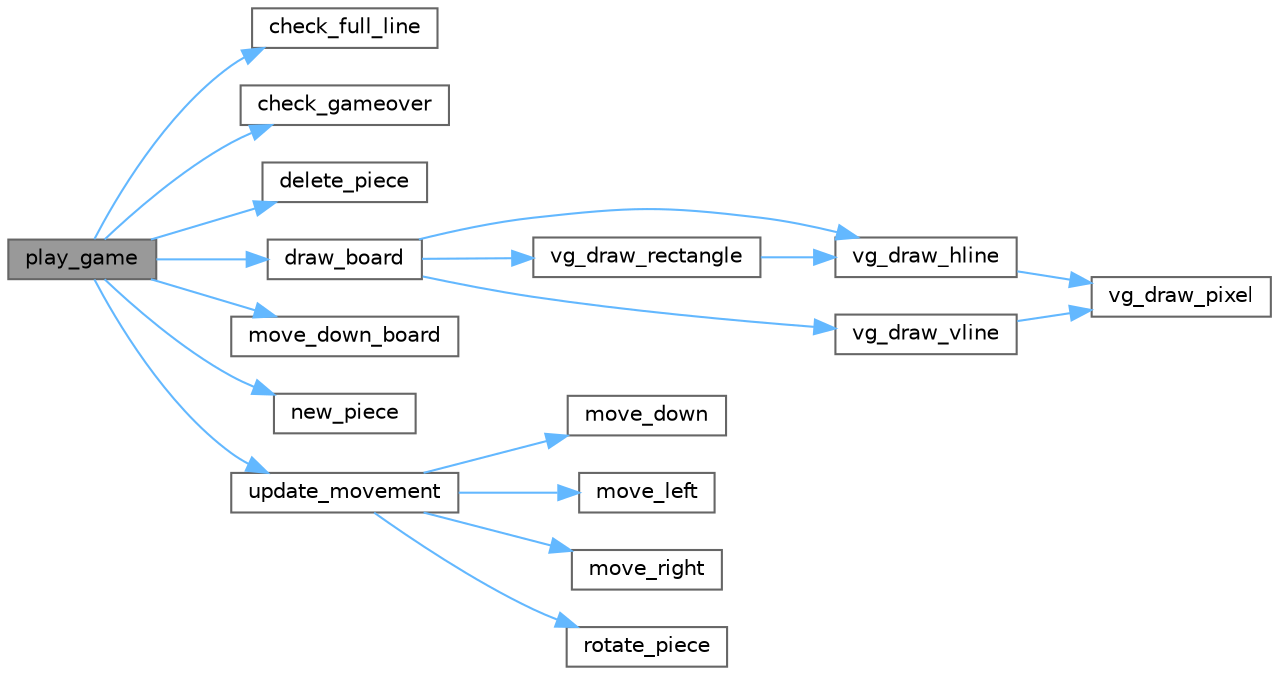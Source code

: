digraph "play_game"
{
 // LATEX_PDF_SIZE
  bgcolor="transparent";
  edge [fontname=Helvetica,fontsize=10,labelfontname=Helvetica,labelfontsize=10];
  node [fontname=Helvetica,fontsize=10,shape=box,height=0.2,width=0.4];
  rankdir="LR";
  Node1 [label="play_game",height=0.2,width=0.4,color="gray40", fillcolor="grey60", style="filled", fontcolor="black",tooltip="Plays the game with the given piece."];
  Node1 -> Node2 [color="steelblue1",style="solid"];
  Node2 [label="check_full_line",height=0.2,width=0.4,color="grey40", fillcolor="white", style="filled",URL="$game_8c.html#ad4d144d757a57a1c36395bf30787dc4b",tooltip="Checks if the board has last line full."];
  Node1 -> Node3 [color="steelblue1",style="solid"];
  Node3 [label="check_gameover",height=0.2,width=0.4,color="grey40", fillcolor="white", style="filled",URL="$game_8c.html#acfa86198675a4906cae7d865aa12cd60",tooltip="Checks for game over in game."];
  Node1 -> Node4 [color="steelblue1",style="solid"];
  Node4 [label="delete_piece",height=0.2,width=0.4,color="grey40", fillcolor="white", style="filled",URL="$board_8c.html#adaa0b31ef3c2e39f979db5f7feb9bd4f",tooltip="Function that frees the memory used by a game piece."];
  Node1 -> Node5 [color="steelblue1",style="solid"];
  Node5 [label="draw_board",height=0.2,width=0.4,color="grey40", fillcolor="white", style="filled",URL="$board_8c.html#a9156ff91f463b226d488145b185ae0c5",tooltip="Function that draws the game board."];
  Node5 -> Node6 [color="steelblue1",style="solid"];
  Node6 [label="vg_draw_hline",height=0.2,width=0.4,color="grey40", fillcolor="white", style="filled",URL="$vbe__graphics_8c.html#a5e5b25bd525250f61f40b9e9f212d5e6",tooltip="Draws a vertical line on the screen."];
  Node6 -> Node7 [color="steelblue1",style="solid"];
  Node7 [label="vg_draw_pixel",height=0.2,width=0.4,color="grey40", fillcolor="white", style="filled",URL="$vbe__graphics_8c.html#a08c498ffeb0a3962e3b7711b57397741",tooltip="Draws a pixel on the screen."];
  Node5 -> Node8 [color="steelblue1",style="solid"];
  Node8 [label="vg_draw_rectangle",height=0.2,width=0.4,color="grey40", fillcolor="white", style="filled",URL="$vbe__graphics_8c.html#a99d2da2559e11200c6b40c469e9977ec",tooltip="Draws a rectangle on the screen."];
  Node8 -> Node6 [color="steelblue1",style="solid"];
  Node5 -> Node9 [color="steelblue1",style="solid"];
  Node9 [label="vg_draw_vline",height=0.2,width=0.4,color="grey40", fillcolor="white", style="filled",URL="$vbe__graphics_8c.html#a1135e6421577648c6d1c0abc1e971663",tooltip="Draws a horizontal line on the screen."];
  Node9 -> Node7 [color="steelblue1",style="solid"];
  Node1 -> Node10 [color="steelblue1",style="solid"];
  Node10 [label="move_down_board",height=0.2,width=0.4,color="grey40", fillcolor="white", style="filled",URL="$game_8c.html#a78417e1da9634089b6a7605fcd2dc743",tooltip="Moves the board down one row."];
  Node1 -> Node11 [color="steelblue1",style="solid"];
  Node11 [label="new_piece",height=0.2,width=0.4,color="grey40", fillcolor="white", style="filled",URL="$board_8c.html#a7f5822c6511e375f9b796d7ef0bf3bff",tooltip="Function that creates a new game piece."];
  Node1 -> Node12 [color="steelblue1",style="solid"];
  Node12 [label="update_movement",height=0.2,width=0.4,color="grey40", fillcolor="white", style="filled",URL="$piece__move_8c.html#a282c63a6f955533c982a3868bf843dd2",tooltip="Updates the movement of the Tetris piece."];
  Node12 -> Node13 [color="steelblue1",style="solid"];
  Node13 [label="move_down",height=0.2,width=0.4,color="grey40", fillcolor="white", style="filled",URL="$piece__move_8c.html#a13cb62900f79e85d9007bb1234004072",tooltip="Moves the Tetris piece downwards."];
  Node12 -> Node14 [color="steelblue1",style="solid"];
  Node14 [label="move_left",height=0.2,width=0.4,color="grey40", fillcolor="white", style="filled",URL="$piece__move_8c.html#ac078349cf0c19f3ca2eb7276415d1352",tooltip="Moves the Tetris piece to the left."];
  Node12 -> Node15 [color="steelblue1",style="solid"];
  Node15 [label="move_right",height=0.2,width=0.4,color="grey40", fillcolor="white", style="filled",URL="$piece__move_8c.html#a97c4f91bfa62579d483145e89eb54778",tooltip="Moves the Tetris piece to the right."];
  Node12 -> Node16 [color="steelblue1",style="solid"];
  Node16 [label="rotate_piece",height=0.2,width=0.4,color="grey40", fillcolor="white", style="filled",URL="$piece__move_8c.html#ad27dc94404c2774e1054d150beb994d8",tooltip="Rotates the Tetris piece."];
}
